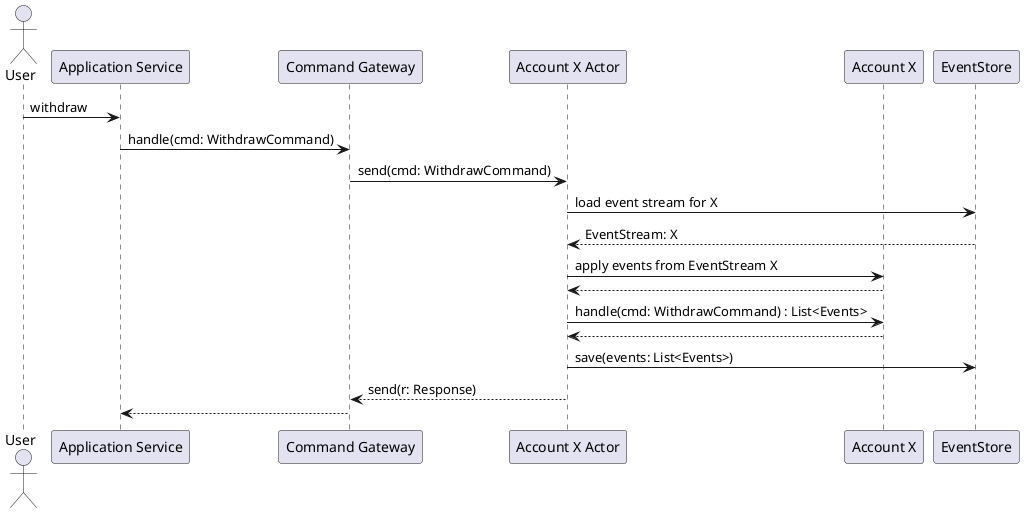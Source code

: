 @startuml

actor "User" as U
participant "Application Service" as AS
participant "Command Gateway" as CG
participant "Account X Actor" as AC
participant "Account X" as A
participant "EventStore" as ES

U -> AS: withdraw
AS -> CG: handle(cmd: WithdrawCommand)
CG -> AC: send(cmd: WithdrawCommand)
AC -> ES: load event stream for X
AC <-- ES: EventStream: X
AC -> A: apply events from EventStream X
AC <-- A
AC -> A: handle(cmd: WithdrawCommand) : List<Events>
AC <-- A:
AC -> ES: save(events: List<Events>)
CG <-- AC: send(r: Response)
AS <-- CG

@enduml